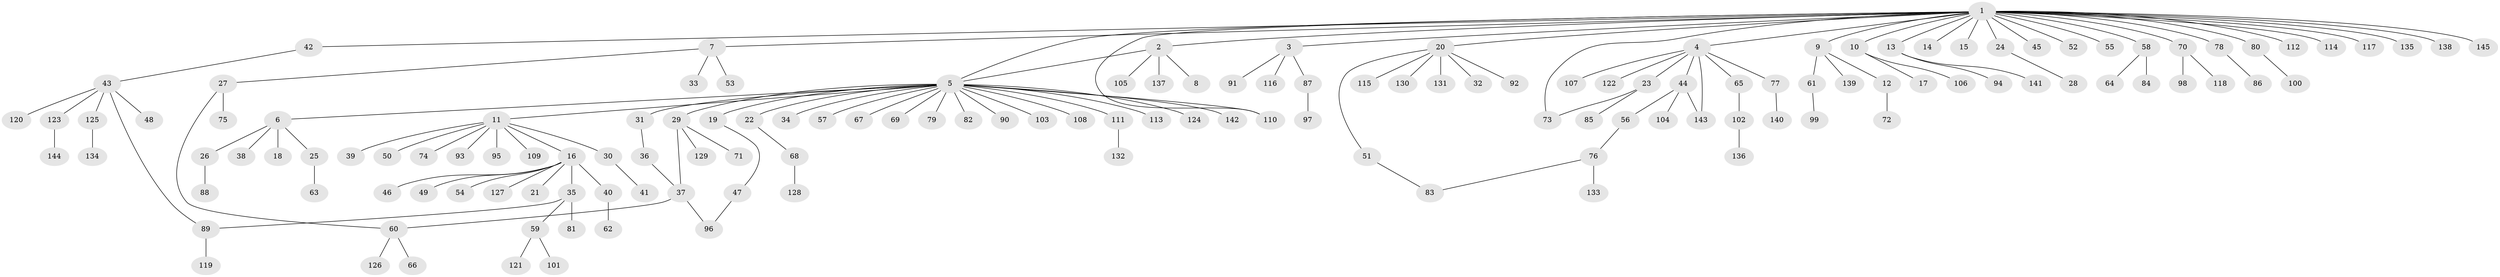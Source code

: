 // coarse degree distribution, {27: 0.009259259259259259, 4: 0.018518518518518517, 3: 0.06481481481481481, 7: 0.018518518518518517, 28: 0.009259259259259259, 5: 0.009259259259259259, 2: 0.16666666666666666, 1: 0.6759259259259259, 6: 0.027777777777777776}
// Generated by graph-tools (version 1.1) at 2025/23/03/03/25 07:23:49]
// undirected, 145 vertices, 153 edges
graph export_dot {
graph [start="1"]
  node [color=gray90,style=filled];
  1;
  2;
  3;
  4;
  5;
  6;
  7;
  8;
  9;
  10;
  11;
  12;
  13;
  14;
  15;
  16;
  17;
  18;
  19;
  20;
  21;
  22;
  23;
  24;
  25;
  26;
  27;
  28;
  29;
  30;
  31;
  32;
  33;
  34;
  35;
  36;
  37;
  38;
  39;
  40;
  41;
  42;
  43;
  44;
  45;
  46;
  47;
  48;
  49;
  50;
  51;
  52;
  53;
  54;
  55;
  56;
  57;
  58;
  59;
  60;
  61;
  62;
  63;
  64;
  65;
  66;
  67;
  68;
  69;
  70;
  71;
  72;
  73;
  74;
  75;
  76;
  77;
  78;
  79;
  80;
  81;
  82;
  83;
  84;
  85;
  86;
  87;
  88;
  89;
  90;
  91;
  92;
  93;
  94;
  95;
  96;
  97;
  98;
  99;
  100;
  101;
  102;
  103;
  104;
  105;
  106;
  107;
  108;
  109;
  110;
  111;
  112;
  113;
  114;
  115;
  116;
  117;
  118;
  119;
  120;
  121;
  122;
  123;
  124;
  125;
  126;
  127;
  128;
  129;
  130;
  131;
  132;
  133;
  134;
  135;
  136;
  137;
  138;
  139;
  140;
  141;
  142;
  143;
  144;
  145;
  1 -- 2;
  1 -- 3;
  1 -- 4;
  1 -- 5;
  1 -- 7;
  1 -- 9;
  1 -- 10;
  1 -- 13;
  1 -- 14;
  1 -- 15;
  1 -- 20;
  1 -- 24;
  1 -- 42;
  1 -- 45;
  1 -- 52;
  1 -- 55;
  1 -- 58;
  1 -- 70;
  1 -- 73;
  1 -- 78;
  1 -- 80;
  1 -- 110;
  1 -- 112;
  1 -- 114;
  1 -- 117;
  1 -- 135;
  1 -- 138;
  1 -- 145;
  2 -- 5;
  2 -- 8;
  2 -- 105;
  2 -- 137;
  3 -- 87;
  3 -- 91;
  3 -- 116;
  4 -- 23;
  4 -- 44;
  4 -- 65;
  4 -- 77;
  4 -- 107;
  4 -- 122;
  4 -- 143;
  5 -- 6;
  5 -- 11;
  5 -- 19;
  5 -- 22;
  5 -- 29;
  5 -- 31;
  5 -- 34;
  5 -- 57;
  5 -- 67;
  5 -- 69;
  5 -- 79;
  5 -- 82;
  5 -- 90;
  5 -- 103;
  5 -- 108;
  5 -- 110;
  5 -- 111;
  5 -- 113;
  5 -- 124;
  5 -- 142;
  6 -- 18;
  6 -- 25;
  6 -- 26;
  6 -- 38;
  7 -- 27;
  7 -- 33;
  7 -- 53;
  9 -- 12;
  9 -- 61;
  9 -- 139;
  10 -- 17;
  10 -- 106;
  11 -- 16;
  11 -- 30;
  11 -- 39;
  11 -- 50;
  11 -- 74;
  11 -- 93;
  11 -- 95;
  11 -- 109;
  12 -- 72;
  13 -- 94;
  13 -- 141;
  16 -- 21;
  16 -- 35;
  16 -- 40;
  16 -- 46;
  16 -- 49;
  16 -- 54;
  16 -- 127;
  19 -- 47;
  20 -- 32;
  20 -- 51;
  20 -- 92;
  20 -- 115;
  20 -- 130;
  20 -- 131;
  22 -- 68;
  23 -- 73;
  23 -- 85;
  24 -- 28;
  25 -- 63;
  26 -- 88;
  27 -- 60;
  27 -- 75;
  29 -- 37;
  29 -- 71;
  29 -- 129;
  30 -- 41;
  31 -- 36;
  35 -- 59;
  35 -- 81;
  35 -- 89;
  36 -- 37;
  37 -- 60;
  37 -- 96;
  40 -- 62;
  42 -- 43;
  43 -- 48;
  43 -- 89;
  43 -- 120;
  43 -- 123;
  43 -- 125;
  44 -- 56;
  44 -- 104;
  44 -- 143;
  47 -- 96;
  51 -- 83;
  56 -- 76;
  58 -- 64;
  58 -- 84;
  59 -- 101;
  59 -- 121;
  60 -- 66;
  60 -- 126;
  61 -- 99;
  65 -- 102;
  68 -- 128;
  70 -- 98;
  70 -- 118;
  76 -- 83;
  76 -- 133;
  77 -- 140;
  78 -- 86;
  80 -- 100;
  87 -- 97;
  89 -- 119;
  102 -- 136;
  111 -- 132;
  123 -- 144;
  125 -- 134;
}
